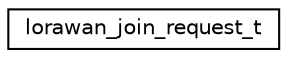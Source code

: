 digraph "Graphical Class Hierarchy"
{
 // LATEX_PDF_SIZE
  edge [fontname="Helvetica",fontsize="10",labelfontname="Helvetica",labelfontsize="10"];
  node [fontname="Helvetica",fontsize="10",shape=record];
  rankdir="LR";
  Node0 [label="lorawan_join_request_t",height=0.2,width=0.4,color="black", fillcolor="white", style="filled",URL="$structlorawan__join__request__t.html",tooltip="Join request packet representation."];
}
